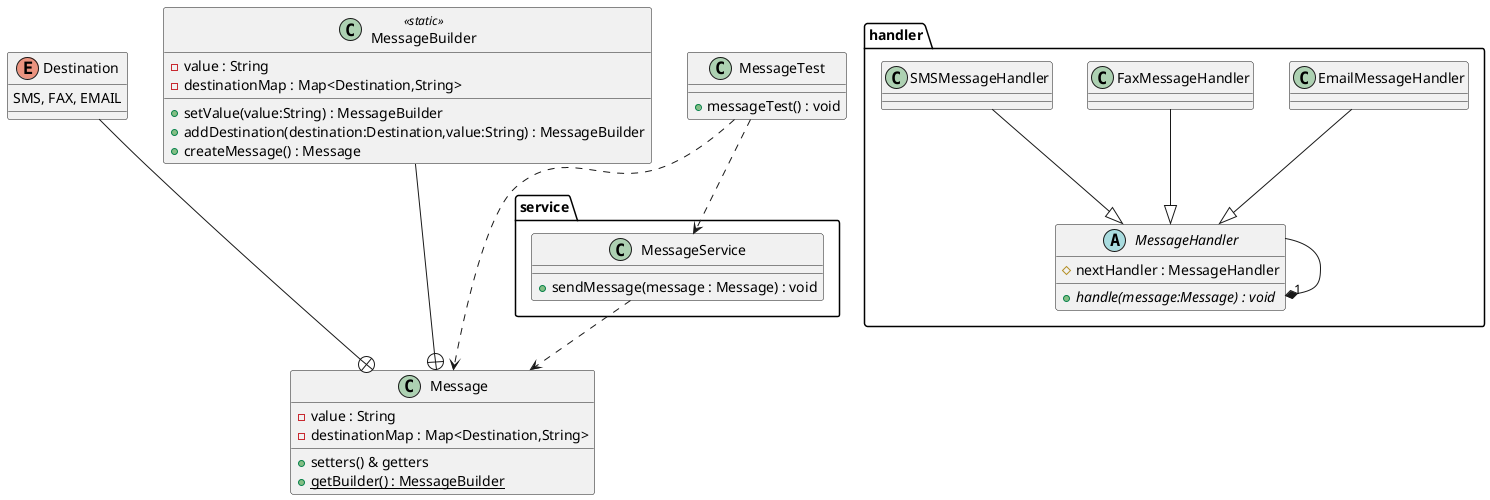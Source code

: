 @startuml
package handler {
    abstract class MessageHandler {
        # nextHandler : MessageHandler
        + {abstract}  handle(message:Message) : void
    }

    class EmailMessageHandler
    class FaxMessageHandler
    class SMSMessageHandler

    MessageHandler --*"1" MessageHandler
    EmailMessageHandler --|> MessageHandler
    FaxMessageHandler --|> MessageHandler
    SMSMessageHandler --|> MessageHandler
}

package service {
    class MessageService {
        + sendMessage(message : Message) : void
    }
}

class Message{
    - value : String
    - destinationMap : Map<Destination,String>
    + setters() & getters
    + {static}getBuilder() : MessageBuilder

}

enum Destination {
        SMS, FAX, EMAIL
}

class MessageBuilder <<static>> {
    - value : String
    - destinationMap : Map<Destination,String>
    + setValue(value:String) : MessageBuilder
    + addDestination(destination:Destination,value:String) : MessageBuilder
    + createMessage() : Message
}

class MessageTest {
    + messageTest() : void
}

MessageService ..> Message
Destination ---+ Message
MessageBuilder ---+ Message
MessageTest ..> Message
MessageTest ..> MessageService
@enduml

